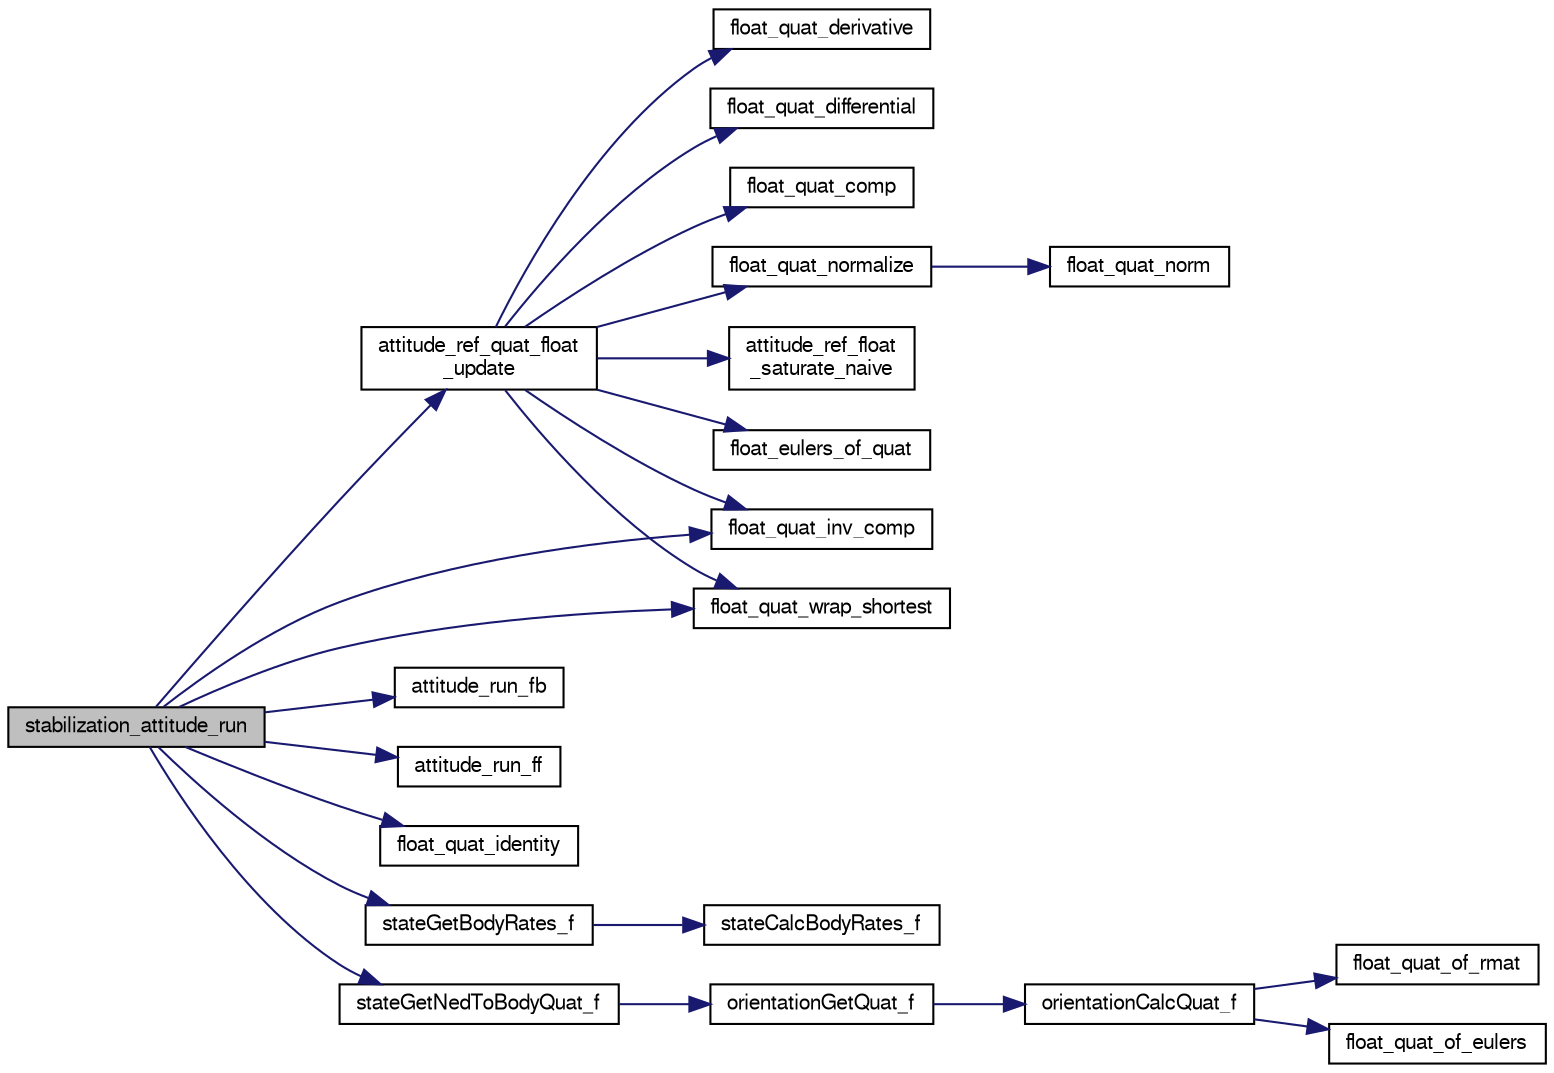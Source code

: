 digraph "stabilization_attitude_run"
{
  edge [fontname="FreeSans",fontsize="10",labelfontname="FreeSans",labelfontsize="10"];
  node [fontname="FreeSans",fontsize="10",shape=record];
  rankdir="LR";
  Node1 [label="stabilization_attitude_run",height=0.2,width=0.4,color="black", fillcolor="grey75", style="filled", fontcolor="black"];
  Node1 -> Node2 [color="midnightblue",fontsize="10",style="solid",fontname="FreeSans"];
  Node2 [label="attitude_ref_quat_float\l_update",height=0.2,width=0.4,color="black", fillcolor="white", style="filled",URL="$stabilization__attitude__ref__quat__float_8c.html#a6246617981d4269af34291dafdd9f1e3"];
  Node2 -> Node3 [color="midnightblue",fontsize="10",style="solid",fontname="FreeSans"];
  Node3 [label="float_quat_derivative",height=0.2,width=0.4,color="black", fillcolor="white", style="filled",URL="$group__math__algebra__float.html#gaf9863ba4e0718dd826af1bf1bf891aaa",tooltip="Quaternion derivative from rotational velocity. "];
  Node2 -> Node4 [color="midnightblue",fontsize="10",style="solid",fontname="FreeSans"];
  Node4 [label="float_quat_differential",height=0.2,width=0.4,color="black", fillcolor="white", style="filled",URL="$group__math__algebra__float.html#gaf1db25a69e0a8c04c7a9987a4455d164",tooltip="Delta rotation quaternion with constant angular rates. "];
  Node2 -> Node5 [color="midnightblue",fontsize="10",style="solid",fontname="FreeSans"];
  Node5 [label="float_quat_comp",height=0.2,width=0.4,color="black", fillcolor="white", style="filled",URL="$group__math__algebra__float.html#gaf182e4cea0a80278a3b2856331095ff6",tooltip="Composition (multiplication) of two quaternions. "];
  Node2 -> Node6 [color="midnightblue",fontsize="10",style="solid",fontname="FreeSans"];
  Node6 [label="float_quat_normalize",height=0.2,width=0.4,color="black", fillcolor="white", style="filled",URL="$group__math__algebra__float.html#ga010393da7c94f197d0161a0071862041"];
  Node6 -> Node7 [color="midnightblue",fontsize="10",style="solid",fontname="FreeSans"];
  Node7 [label="float_quat_norm",height=0.2,width=0.4,color="black", fillcolor="white", style="filled",URL="$group__math__algebra__float.html#gaf58947a2590837aa85077d42d99fb112"];
  Node2 -> Node8 [color="midnightblue",fontsize="10",style="solid",fontname="FreeSans"];
  Node8 [label="float_quat_inv_comp",height=0.2,width=0.4,color="black", fillcolor="white", style="filled",URL="$group__math__algebra__float.html#ga2784b8b78ffff045ebb867a4198eb349",tooltip="Composition (multiplication) of two quaternions. "];
  Node2 -> Node9 [color="midnightblue",fontsize="10",style="solid",fontname="FreeSans"];
  Node9 [label="float_quat_wrap_shortest",height=0.2,width=0.4,color="black", fillcolor="white", style="filled",URL="$group__math__algebra__float.html#ga8c87c4af5df3d13c6eb0bd8b8e97721a"];
  Node2 -> Node10 [color="midnightblue",fontsize="10",style="solid",fontname="FreeSans"];
  Node10 [label="attitude_ref_float\l_saturate_naive",height=0.2,width=0.4,color="black", fillcolor="white", style="filled",URL="$attitude__ref__saturate__naive_8h.html#aa0f93b3e44169518f24759b497a97275"];
  Node2 -> Node11 [color="midnightblue",fontsize="10",style="solid",fontname="FreeSans"];
  Node11 [label="float_eulers_of_quat",height=0.2,width=0.4,color="black", fillcolor="white", style="filled",URL="$group__math__algebra__float.html#gacd48accfe6eaac320b0d651d894e1db8",tooltip="euler rotation &#39;ZYX&#39; "];
  Node1 -> Node12 [color="midnightblue",fontsize="10",style="solid",fontname="FreeSans"];
  Node12 [label="attitude_run_fb",height=0.2,width=0.4,color="black", fillcolor="white", style="filled",URL="$stabilization__attitude__quat__float_8c.html#abcf3f74ddd37dcf51e0df255d22c4a23"];
  Node1 -> Node13 [color="midnightblue",fontsize="10",style="solid",fontname="FreeSans"];
  Node13 [label="attitude_run_ff",height=0.2,width=0.4,color="black", fillcolor="white", style="filled",URL="$stabilization__attitude__quat__float_8c.html#a112d2235c054e7eadd1659fa0a78e4f4"];
  Node1 -> Node14 [color="midnightblue",fontsize="10",style="solid",fontname="FreeSans"];
  Node14 [label="float_quat_identity",height=0.2,width=0.4,color="black", fillcolor="white", style="filled",URL="$group__math__algebra__float.html#ga0f036208343a764a0c1616264dbe31ca",tooltip="initialises a quaternion to identity "];
  Node1 -> Node8 [color="midnightblue",fontsize="10",style="solid",fontname="FreeSans"];
  Node1 -> Node9 [color="midnightblue",fontsize="10",style="solid",fontname="FreeSans"];
  Node1 -> Node15 [color="midnightblue",fontsize="10",style="solid",fontname="FreeSans"];
  Node15 [label="stateGetBodyRates_f",height=0.2,width=0.4,color="black", fillcolor="white", style="filled",URL="$group__state__rate.html#ga086f10e8804f8e95ace9a2b1cd26a66c",tooltip="Get vehicle body angular rate (float). "];
  Node15 -> Node16 [color="midnightblue",fontsize="10",style="solid",fontname="FreeSans"];
  Node16 [label="stateCalcBodyRates_f",height=0.2,width=0.4,color="black", fillcolor="white", style="filled",URL="$group__state__rate.html#ga52294469408c263566a43c4c903cb3ca"];
  Node1 -> Node17 [color="midnightblue",fontsize="10",style="solid",fontname="FreeSans"];
  Node17 [label="stateGetNedToBodyQuat_f",height=0.2,width=0.4,color="black", fillcolor="white", style="filled",URL="$group__state__attitude.html#gae03bd8f94b7150506835b77060b73311",tooltip="Get vehicle body attitude quaternion (float). "];
  Node17 -> Node18 [color="midnightblue",fontsize="10",style="solid",fontname="FreeSans"];
  Node18 [label="orientationGetQuat_f",height=0.2,width=0.4,color="black", fillcolor="white", style="filled",URL="$group__math__orientation__representation.html#ga4bc38966bac43e1f55b2f042d8f2e411",tooltip="Get vehicle body attitude quaternion (float). "];
  Node18 -> Node19 [color="midnightblue",fontsize="10",style="solid",fontname="FreeSans"];
  Node19 [label="orientationCalcQuat_f",height=0.2,width=0.4,color="black", fillcolor="white", style="filled",URL="$group__math__orientation__representation.html#ga33edf7d5bd278bed617fb5aa88559dc2"];
  Node19 -> Node20 [color="midnightblue",fontsize="10",style="solid",fontname="FreeSans"];
  Node20 [label="float_quat_of_rmat",height=0.2,width=0.4,color="black", fillcolor="white", style="filled",URL="$group__math__algebra__float.html#ga29a7db3c967cea290d25b28b4d17f01f",tooltip="Quaternion from rotation matrix. "];
  Node19 -> Node21 [color="midnightblue",fontsize="10",style="solid",fontname="FreeSans"];
  Node21 [label="float_quat_of_eulers",height=0.2,width=0.4,color="black", fillcolor="white", style="filled",URL="$group__math__algebra__float.html#ga99c8f1ff70a5b638cf87ea816f1756a2",tooltip="quat of euler roation &#39;ZYX&#39; "];
}
